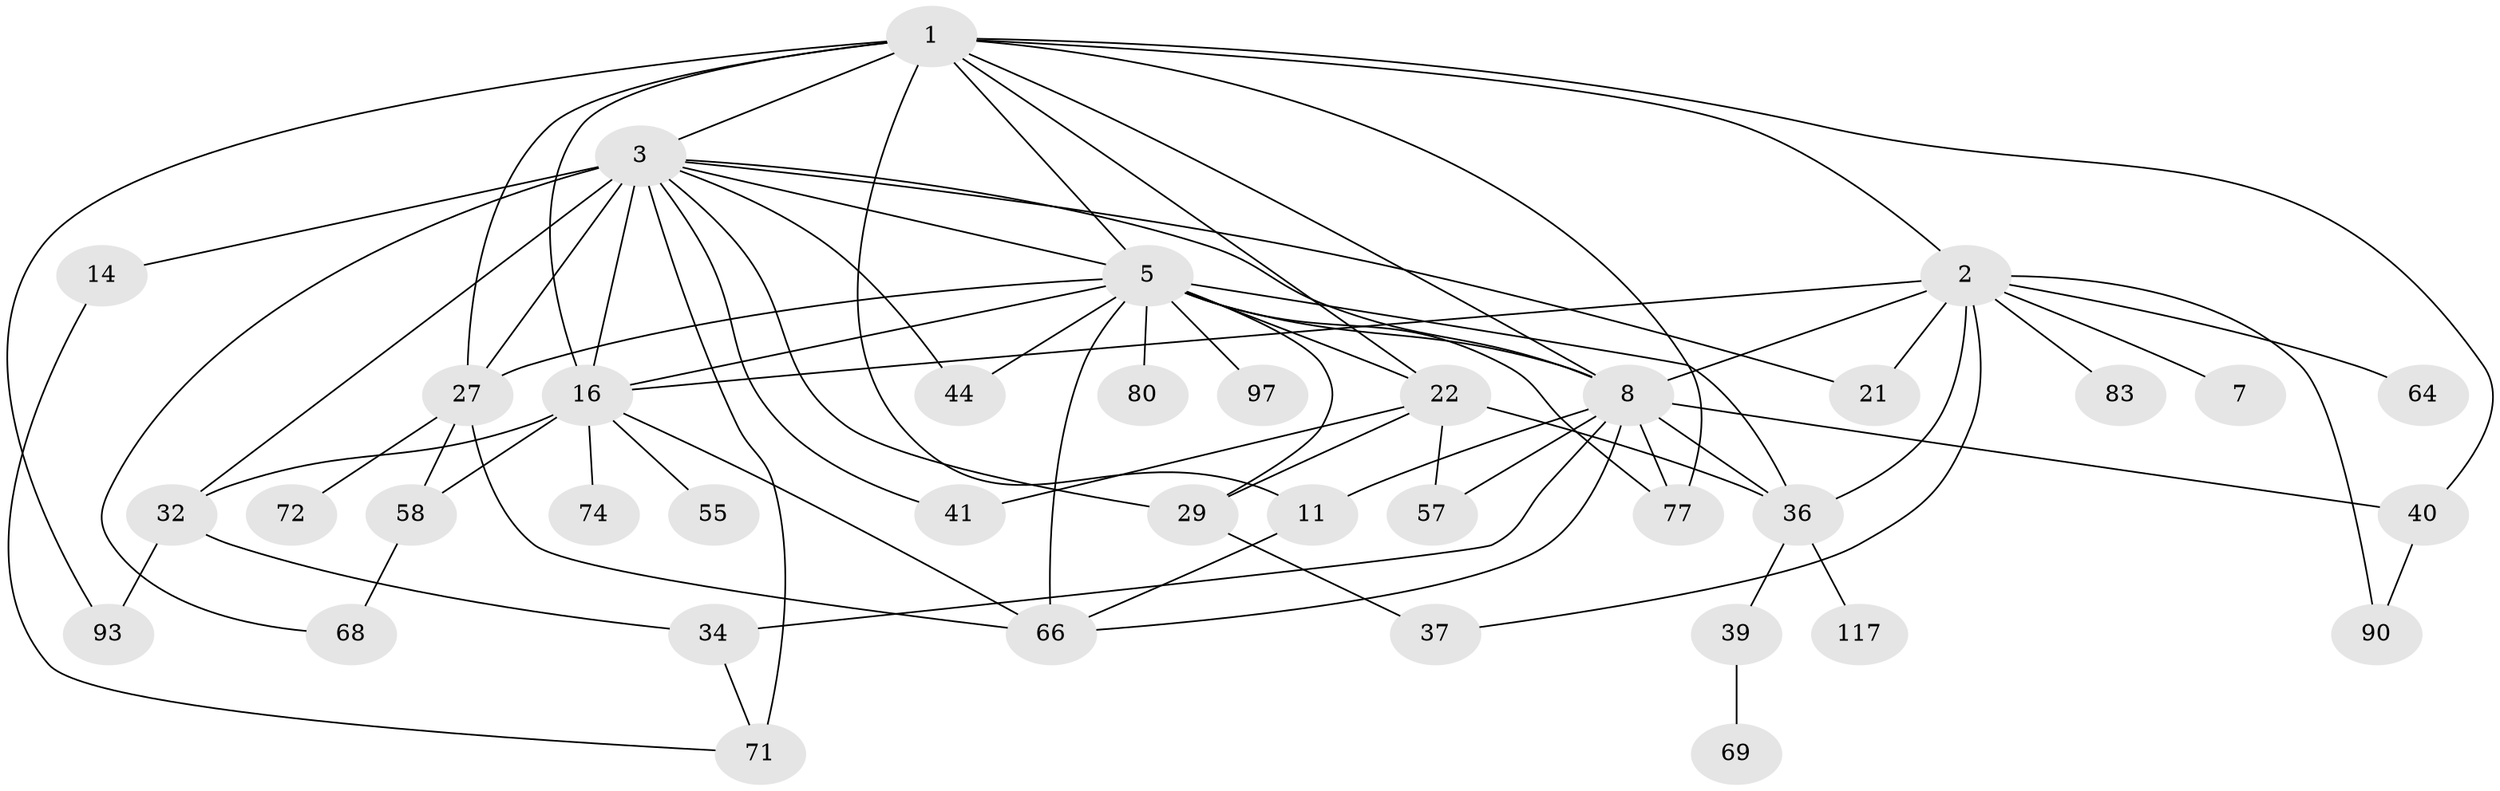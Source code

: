 // original degree distribution, {9: 0.0078125, 6: 0.03125, 5: 0.078125, 8: 0.0078125, 1: 0.1875, 7: 0.0234375, 2: 0.296875, 3: 0.21875, 4: 0.1484375}
// Generated by graph-tools (version 1.1) at 2025/17/03/04/25 18:17:03]
// undirected, 38 vertices, 73 edges
graph export_dot {
graph [start="1"]
  node [color=gray90,style=filled];
  1 [super="+6+4+61"];
  2 [super="+20"];
  3 [super="+24+18+12"];
  5 [super="+13+26+10+48+111"];
  7;
  8 [super="+99+9+15+121+46"];
  11 [super="+122"];
  14;
  16 [super="+53+33"];
  21;
  22 [super="+88"];
  27 [super="+110+31"];
  29 [super="+112+73"];
  32 [super="+63+49"];
  34 [super="+60"];
  36 [super="+52+62+47"];
  37;
  39 [super="+50"];
  40 [super="+92+54"];
  41;
  44;
  55 [super="+126+56"];
  57;
  58 [super="+102"];
  64;
  66 [super="+98+85+100"];
  68;
  69;
  71;
  72;
  74;
  77 [super="+87"];
  80 [super="+104"];
  83;
  90;
  93 [super="+113+101"];
  97;
  117;
  1 -- 2 [weight=2];
  1 -- 3 [weight=3];
  1 -- 93;
  1 -- 8;
  1 -- 16 [weight=2];
  1 -- 5;
  1 -- 40;
  1 -- 11;
  1 -- 77;
  1 -- 22;
  1 -- 27;
  2 -- 7;
  2 -- 21;
  2 -- 37;
  2 -- 64;
  2 -- 16 [weight=2];
  2 -- 83;
  2 -- 36 [weight=2];
  2 -- 8;
  2 -- 90;
  3 -- 8;
  3 -- 44;
  3 -- 71 [weight=2];
  3 -- 32 [weight=2];
  3 -- 68;
  3 -- 5 [weight=2];
  3 -- 41;
  3 -- 21;
  3 -- 27 [weight=4];
  3 -- 29;
  3 -- 16 [weight=3];
  3 -- 14 [weight=2];
  5 -- 97;
  5 -- 8 [weight=3];
  5 -- 16 [weight=2];
  5 -- 22;
  5 -- 44;
  5 -- 29;
  5 -- 80;
  5 -- 66;
  5 -- 36;
  5 -- 27;
  5 -- 77 [weight=2];
  8 -- 40;
  8 -- 34 [weight=3];
  8 -- 11;
  8 -- 36;
  8 -- 57;
  8 -- 77;
  8 -- 66;
  11 -- 66;
  14 -- 71;
  16 -- 58;
  16 -- 55 [weight=2];
  16 -- 32;
  16 -- 66;
  16 -- 74;
  22 -- 41;
  22 -- 29;
  22 -- 57;
  22 -- 36;
  27 -- 58;
  27 -- 66;
  27 -- 72;
  29 -- 37;
  32 -- 34;
  32 -- 93;
  34 -- 71;
  36 -- 39;
  36 -- 117;
  39 -- 69;
  40 -- 90;
  58 -- 68;
}
